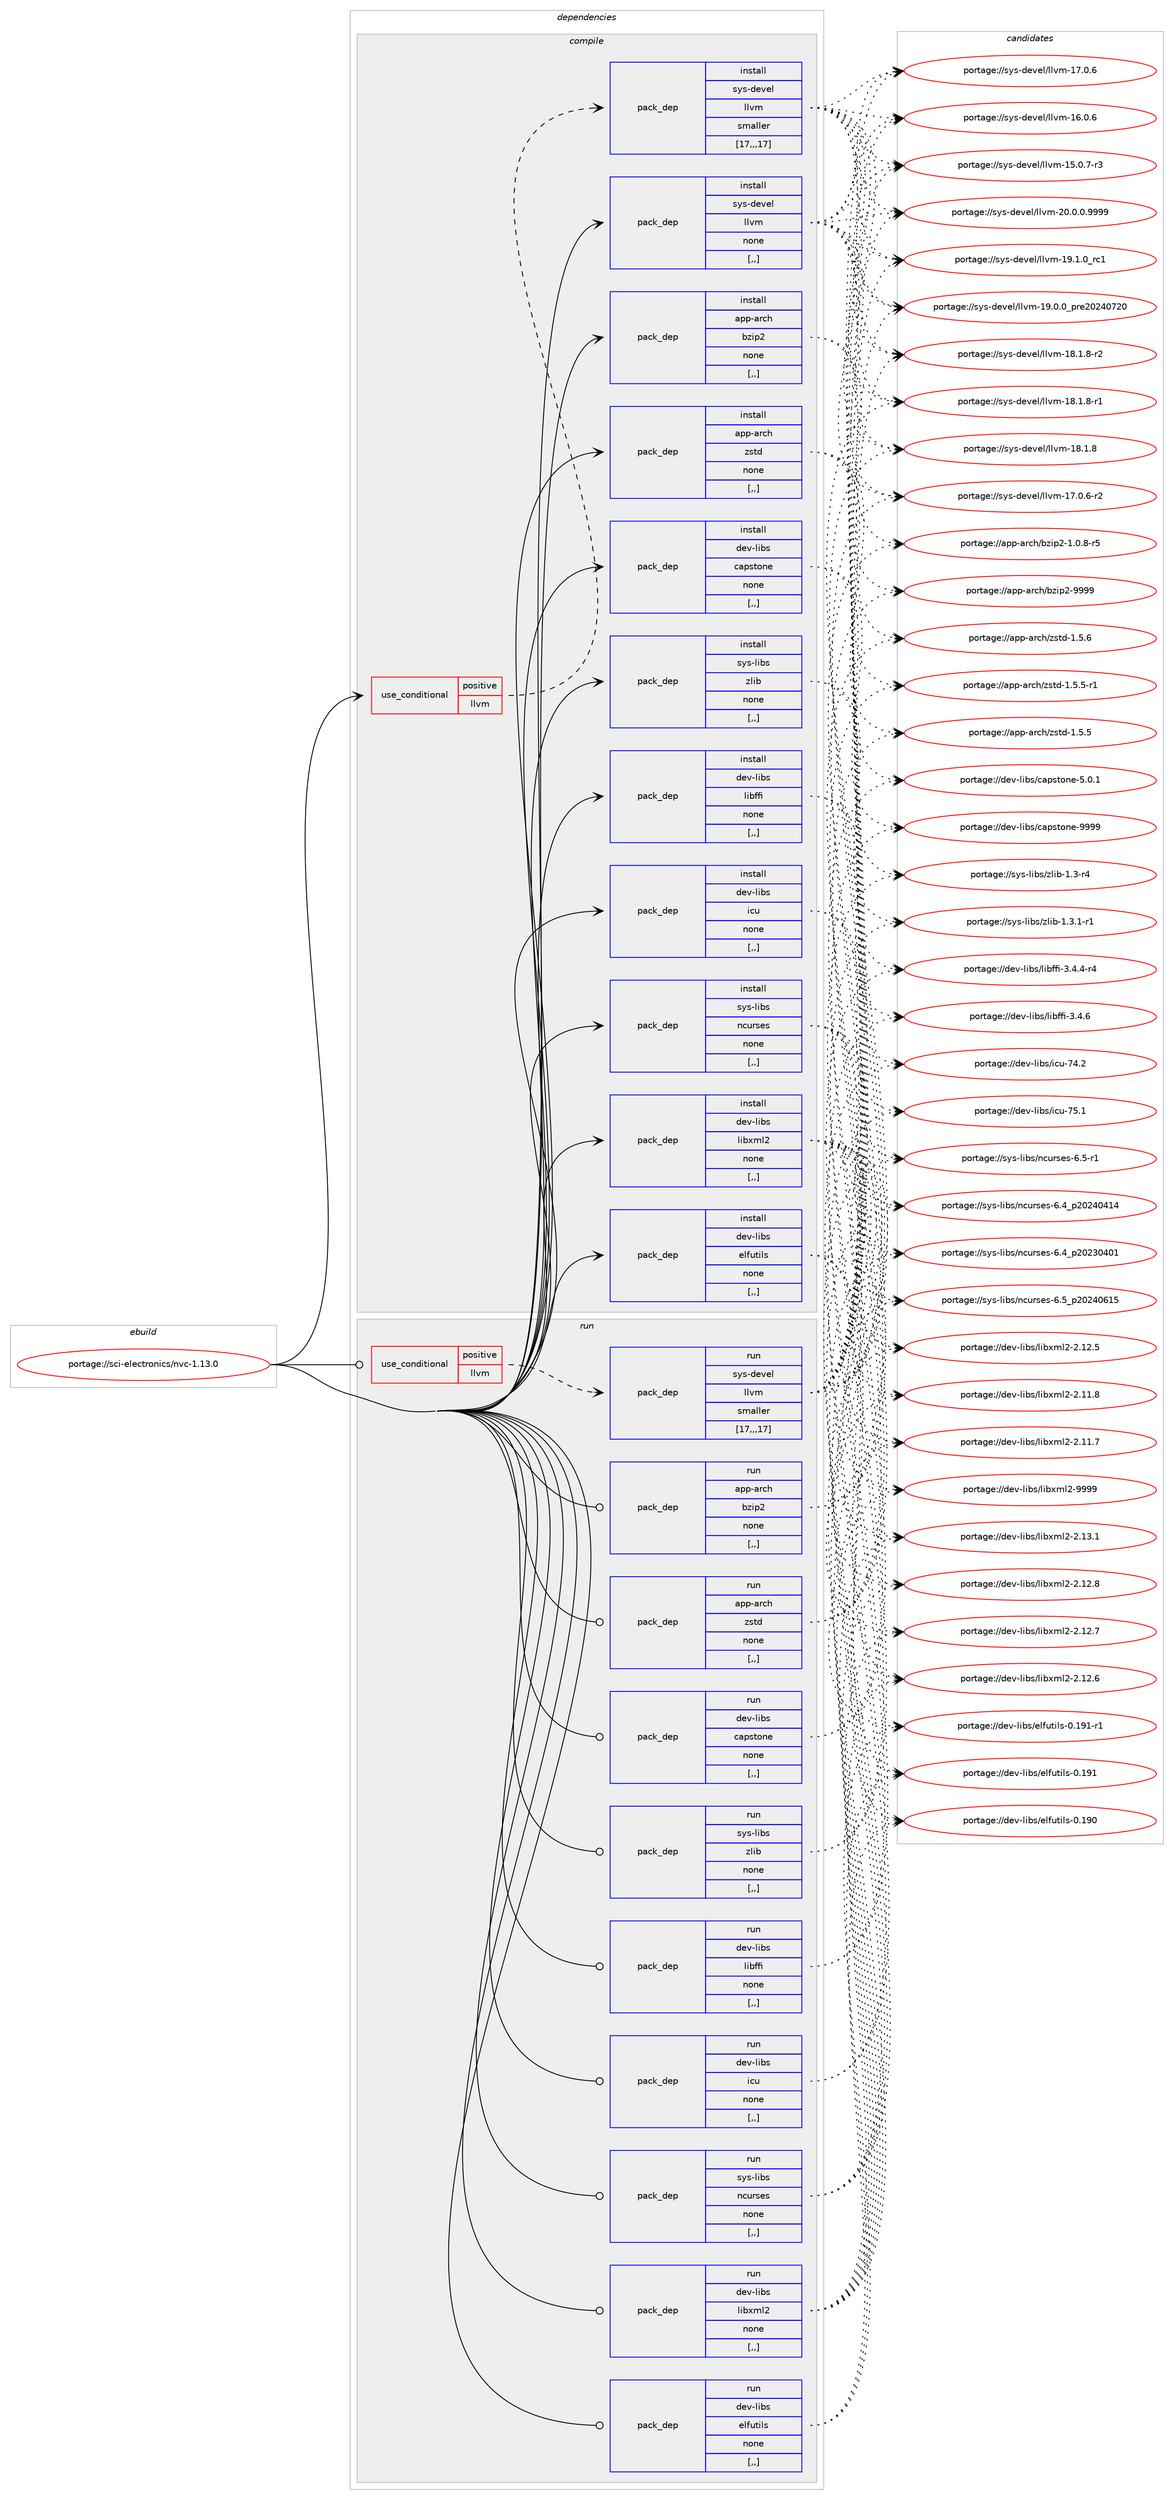 digraph prolog {

# *************
# Graph options
# *************

newrank=true;
concentrate=true;
compound=true;
graph [rankdir=LR,fontname=Helvetica,fontsize=10,ranksep=1.5];#, ranksep=2.5, nodesep=0.2];
edge  [arrowhead=vee];
node  [fontname=Helvetica,fontsize=10];

# **********
# The ebuild
# **********

subgraph cluster_leftcol {
color=gray;
label=<<i>ebuild</i>>;
id [label="portage://sci-electronics/nvc-1.13.0", color=red, width=4, href="../sci-electronics/nvc-1.13.0.svg"];
}

# ****************
# The dependencies
# ****************

subgraph cluster_midcol {
color=gray;
label=<<i>dependencies</i>>;
subgraph cluster_compile {
fillcolor="#eeeeee";
style=filled;
label=<<i>compile</i>>;
subgraph cond104535 {
dependency395498 [label=<<TABLE BORDER="0" CELLBORDER="1" CELLSPACING="0" CELLPADDING="4"><TR><TD ROWSPAN="3" CELLPADDING="10">use_conditional</TD></TR><TR><TD>positive</TD></TR><TR><TD>llvm</TD></TR></TABLE>>, shape=none, color=red];
subgraph pack288146 {
dependency395499 [label=<<TABLE BORDER="0" CELLBORDER="1" CELLSPACING="0" CELLPADDING="4" WIDTH="220"><TR><TD ROWSPAN="6" CELLPADDING="30">pack_dep</TD></TR><TR><TD WIDTH="110">install</TD></TR><TR><TD>sys-devel</TD></TR><TR><TD>llvm</TD></TR><TR><TD>smaller</TD></TR><TR><TD>[17,,,17]</TD></TR></TABLE>>, shape=none, color=blue];
}
dependency395498:e -> dependency395499:w [weight=20,style="dashed",arrowhead="vee"];
}
id:e -> dependency395498:w [weight=20,style="solid",arrowhead="vee"];
subgraph pack288147 {
dependency395500 [label=<<TABLE BORDER="0" CELLBORDER="1" CELLSPACING="0" CELLPADDING="4" WIDTH="220"><TR><TD ROWSPAN="6" CELLPADDING="30">pack_dep</TD></TR><TR><TD WIDTH="110">install</TD></TR><TR><TD>app-arch</TD></TR><TR><TD>bzip2</TD></TR><TR><TD>none</TD></TR><TR><TD>[,,]</TD></TR></TABLE>>, shape=none, color=blue];
}
id:e -> dependency395500:w [weight=20,style="solid",arrowhead="vee"];
subgraph pack288148 {
dependency395501 [label=<<TABLE BORDER="0" CELLBORDER="1" CELLSPACING="0" CELLPADDING="4" WIDTH="220"><TR><TD ROWSPAN="6" CELLPADDING="30">pack_dep</TD></TR><TR><TD WIDTH="110">install</TD></TR><TR><TD>app-arch</TD></TR><TR><TD>zstd</TD></TR><TR><TD>none</TD></TR><TR><TD>[,,]</TD></TR></TABLE>>, shape=none, color=blue];
}
id:e -> dependency395501:w [weight=20,style="solid",arrowhead="vee"];
subgraph pack288149 {
dependency395502 [label=<<TABLE BORDER="0" CELLBORDER="1" CELLSPACING="0" CELLPADDING="4" WIDTH="220"><TR><TD ROWSPAN="6" CELLPADDING="30">pack_dep</TD></TR><TR><TD WIDTH="110">install</TD></TR><TR><TD>dev-libs</TD></TR><TR><TD>capstone</TD></TR><TR><TD>none</TD></TR><TR><TD>[,,]</TD></TR></TABLE>>, shape=none, color=blue];
}
id:e -> dependency395502:w [weight=20,style="solid",arrowhead="vee"];
subgraph pack288150 {
dependency395503 [label=<<TABLE BORDER="0" CELLBORDER="1" CELLSPACING="0" CELLPADDING="4" WIDTH="220"><TR><TD ROWSPAN="6" CELLPADDING="30">pack_dep</TD></TR><TR><TD WIDTH="110">install</TD></TR><TR><TD>dev-libs</TD></TR><TR><TD>elfutils</TD></TR><TR><TD>none</TD></TR><TR><TD>[,,]</TD></TR></TABLE>>, shape=none, color=blue];
}
id:e -> dependency395503:w [weight=20,style="solid",arrowhead="vee"];
subgraph pack288151 {
dependency395504 [label=<<TABLE BORDER="0" CELLBORDER="1" CELLSPACING="0" CELLPADDING="4" WIDTH="220"><TR><TD ROWSPAN="6" CELLPADDING="30">pack_dep</TD></TR><TR><TD WIDTH="110">install</TD></TR><TR><TD>dev-libs</TD></TR><TR><TD>icu</TD></TR><TR><TD>none</TD></TR><TR><TD>[,,]</TD></TR></TABLE>>, shape=none, color=blue];
}
id:e -> dependency395504:w [weight=20,style="solid",arrowhead="vee"];
subgraph pack288152 {
dependency395505 [label=<<TABLE BORDER="0" CELLBORDER="1" CELLSPACING="0" CELLPADDING="4" WIDTH="220"><TR><TD ROWSPAN="6" CELLPADDING="30">pack_dep</TD></TR><TR><TD WIDTH="110">install</TD></TR><TR><TD>dev-libs</TD></TR><TR><TD>libffi</TD></TR><TR><TD>none</TD></TR><TR><TD>[,,]</TD></TR></TABLE>>, shape=none, color=blue];
}
id:e -> dependency395505:w [weight=20,style="solid",arrowhead="vee"];
subgraph pack288153 {
dependency395506 [label=<<TABLE BORDER="0" CELLBORDER="1" CELLSPACING="0" CELLPADDING="4" WIDTH="220"><TR><TD ROWSPAN="6" CELLPADDING="30">pack_dep</TD></TR><TR><TD WIDTH="110">install</TD></TR><TR><TD>dev-libs</TD></TR><TR><TD>libxml2</TD></TR><TR><TD>none</TD></TR><TR><TD>[,,]</TD></TR></TABLE>>, shape=none, color=blue];
}
id:e -> dependency395506:w [weight=20,style="solid",arrowhead="vee"];
subgraph pack288154 {
dependency395507 [label=<<TABLE BORDER="0" CELLBORDER="1" CELLSPACING="0" CELLPADDING="4" WIDTH="220"><TR><TD ROWSPAN="6" CELLPADDING="30">pack_dep</TD></TR><TR><TD WIDTH="110">install</TD></TR><TR><TD>sys-libs</TD></TR><TR><TD>ncurses</TD></TR><TR><TD>none</TD></TR><TR><TD>[,,]</TD></TR></TABLE>>, shape=none, color=blue];
}
id:e -> dependency395507:w [weight=20,style="solid",arrowhead="vee"];
subgraph pack288155 {
dependency395508 [label=<<TABLE BORDER="0" CELLBORDER="1" CELLSPACING="0" CELLPADDING="4" WIDTH="220"><TR><TD ROWSPAN="6" CELLPADDING="30">pack_dep</TD></TR><TR><TD WIDTH="110">install</TD></TR><TR><TD>sys-libs</TD></TR><TR><TD>zlib</TD></TR><TR><TD>none</TD></TR><TR><TD>[,,]</TD></TR></TABLE>>, shape=none, color=blue];
}
id:e -> dependency395508:w [weight=20,style="solid",arrowhead="vee"];
subgraph pack288156 {
dependency395509 [label=<<TABLE BORDER="0" CELLBORDER="1" CELLSPACING="0" CELLPADDING="4" WIDTH="220"><TR><TD ROWSPAN="6" CELLPADDING="30">pack_dep</TD></TR><TR><TD WIDTH="110">install</TD></TR><TR><TD>sys-devel</TD></TR><TR><TD>llvm</TD></TR><TR><TD>none</TD></TR><TR><TD>[,,]</TD></TR></TABLE>>, shape=none, color=blue];
}
id:e -> dependency395509:w [weight=20,style="solid",arrowhead="vee"];
}
subgraph cluster_compileandrun {
fillcolor="#eeeeee";
style=filled;
label=<<i>compile and run</i>>;
}
subgraph cluster_run {
fillcolor="#eeeeee";
style=filled;
label=<<i>run</i>>;
subgraph cond104536 {
dependency395510 [label=<<TABLE BORDER="0" CELLBORDER="1" CELLSPACING="0" CELLPADDING="4"><TR><TD ROWSPAN="3" CELLPADDING="10">use_conditional</TD></TR><TR><TD>positive</TD></TR><TR><TD>llvm</TD></TR></TABLE>>, shape=none, color=red];
subgraph pack288157 {
dependency395511 [label=<<TABLE BORDER="0" CELLBORDER="1" CELLSPACING="0" CELLPADDING="4" WIDTH="220"><TR><TD ROWSPAN="6" CELLPADDING="30">pack_dep</TD></TR><TR><TD WIDTH="110">run</TD></TR><TR><TD>sys-devel</TD></TR><TR><TD>llvm</TD></TR><TR><TD>smaller</TD></TR><TR><TD>[17,,,17]</TD></TR></TABLE>>, shape=none, color=blue];
}
dependency395510:e -> dependency395511:w [weight=20,style="dashed",arrowhead="vee"];
}
id:e -> dependency395510:w [weight=20,style="solid",arrowhead="odot"];
subgraph pack288158 {
dependency395512 [label=<<TABLE BORDER="0" CELLBORDER="1" CELLSPACING="0" CELLPADDING="4" WIDTH="220"><TR><TD ROWSPAN="6" CELLPADDING="30">pack_dep</TD></TR><TR><TD WIDTH="110">run</TD></TR><TR><TD>app-arch</TD></TR><TR><TD>bzip2</TD></TR><TR><TD>none</TD></TR><TR><TD>[,,]</TD></TR></TABLE>>, shape=none, color=blue];
}
id:e -> dependency395512:w [weight=20,style="solid",arrowhead="odot"];
subgraph pack288159 {
dependency395513 [label=<<TABLE BORDER="0" CELLBORDER="1" CELLSPACING="0" CELLPADDING="4" WIDTH="220"><TR><TD ROWSPAN="6" CELLPADDING="30">pack_dep</TD></TR><TR><TD WIDTH="110">run</TD></TR><TR><TD>app-arch</TD></TR><TR><TD>zstd</TD></TR><TR><TD>none</TD></TR><TR><TD>[,,]</TD></TR></TABLE>>, shape=none, color=blue];
}
id:e -> dependency395513:w [weight=20,style="solid",arrowhead="odot"];
subgraph pack288160 {
dependency395514 [label=<<TABLE BORDER="0" CELLBORDER="1" CELLSPACING="0" CELLPADDING="4" WIDTH="220"><TR><TD ROWSPAN="6" CELLPADDING="30">pack_dep</TD></TR><TR><TD WIDTH="110">run</TD></TR><TR><TD>dev-libs</TD></TR><TR><TD>capstone</TD></TR><TR><TD>none</TD></TR><TR><TD>[,,]</TD></TR></TABLE>>, shape=none, color=blue];
}
id:e -> dependency395514:w [weight=20,style="solid",arrowhead="odot"];
subgraph pack288161 {
dependency395515 [label=<<TABLE BORDER="0" CELLBORDER="1" CELLSPACING="0" CELLPADDING="4" WIDTH="220"><TR><TD ROWSPAN="6" CELLPADDING="30">pack_dep</TD></TR><TR><TD WIDTH="110">run</TD></TR><TR><TD>dev-libs</TD></TR><TR><TD>elfutils</TD></TR><TR><TD>none</TD></TR><TR><TD>[,,]</TD></TR></TABLE>>, shape=none, color=blue];
}
id:e -> dependency395515:w [weight=20,style="solid",arrowhead="odot"];
subgraph pack288162 {
dependency395516 [label=<<TABLE BORDER="0" CELLBORDER="1" CELLSPACING="0" CELLPADDING="4" WIDTH="220"><TR><TD ROWSPAN="6" CELLPADDING="30">pack_dep</TD></TR><TR><TD WIDTH="110">run</TD></TR><TR><TD>dev-libs</TD></TR><TR><TD>icu</TD></TR><TR><TD>none</TD></TR><TR><TD>[,,]</TD></TR></TABLE>>, shape=none, color=blue];
}
id:e -> dependency395516:w [weight=20,style="solid",arrowhead="odot"];
subgraph pack288163 {
dependency395517 [label=<<TABLE BORDER="0" CELLBORDER="1" CELLSPACING="0" CELLPADDING="4" WIDTH="220"><TR><TD ROWSPAN="6" CELLPADDING="30">pack_dep</TD></TR><TR><TD WIDTH="110">run</TD></TR><TR><TD>dev-libs</TD></TR><TR><TD>libffi</TD></TR><TR><TD>none</TD></TR><TR><TD>[,,]</TD></TR></TABLE>>, shape=none, color=blue];
}
id:e -> dependency395517:w [weight=20,style="solid",arrowhead="odot"];
subgraph pack288164 {
dependency395518 [label=<<TABLE BORDER="0" CELLBORDER="1" CELLSPACING="0" CELLPADDING="4" WIDTH="220"><TR><TD ROWSPAN="6" CELLPADDING="30">pack_dep</TD></TR><TR><TD WIDTH="110">run</TD></TR><TR><TD>dev-libs</TD></TR><TR><TD>libxml2</TD></TR><TR><TD>none</TD></TR><TR><TD>[,,]</TD></TR></TABLE>>, shape=none, color=blue];
}
id:e -> dependency395518:w [weight=20,style="solid",arrowhead="odot"];
subgraph pack288165 {
dependency395519 [label=<<TABLE BORDER="0" CELLBORDER="1" CELLSPACING="0" CELLPADDING="4" WIDTH="220"><TR><TD ROWSPAN="6" CELLPADDING="30">pack_dep</TD></TR><TR><TD WIDTH="110">run</TD></TR><TR><TD>sys-libs</TD></TR><TR><TD>ncurses</TD></TR><TR><TD>none</TD></TR><TR><TD>[,,]</TD></TR></TABLE>>, shape=none, color=blue];
}
id:e -> dependency395519:w [weight=20,style="solid",arrowhead="odot"];
subgraph pack288166 {
dependency395520 [label=<<TABLE BORDER="0" CELLBORDER="1" CELLSPACING="0" CELLPADDING="4" WIDTH="220"><TR><TD ROWSPAN="6" CELLPADDING="30">pack_dep</TD></TR><TR><TD WIDTH="110">run</TD></TR><TR><TD>sys-libs</TD></TR><TR><TD>zlib</TD></TR><TR><TD>none</TD></TR><TR><TD>[,,]</TD></TR></TABLE>>, shape=none, color=blue];
}
id:e -> dependency395520:w [weight=20,style="solid",arrowhead="odot"];
}
}

# **************
# The candidates
# **************

subgraph cluster_choices {
rank=same;
color=gray;
label=<<i>candidates</i>>;

subgraph choice288146 {
color=black;
nodesep=1;
choice1151211154510010111810110847108108118109455048464846484657575757 [label="portage://sys-devel/llvm-20.0.0.9999", color=red, width=4,href="../sys-devel/llvm-20.0.0.9999.svg"];
choice115121115451001011181011084710810811810945495746494648951149949 [label="portage://sys-devel/llvm-19.1.0_rc1", color=red, width=4,href="../sys-devel/llvm-19.1.0_rc1.svg"];
choice115121115451001011181011084710810811810945495746484648951121141015048505248555048 [label="portage://sys-devel/llvm-19.0.0_pre20240720", color=red, width=4,href="../sys-devel/llvm-19.0.0_pre20240720.svg"];
choice1151211154510010111810110847108108118109454956464946564511450 [label="portage://sys-devel/llvm-18.1.8-r2", color=red, width=4,href="../sys-devel/llvm-18.1.8-r2.svg"];
choice1151211154510010111810110847108108118109454956464946564511449 [label="portage://sys-devel/llvm-18.1.8-r1", color=red, width=4,href="../sys-devel/llvm-18.1.8-r1.svg"];
choice115121115451001011181011084710810811810945495646494656 [label="portage://sys-devel/llvm-18.1.8", color=red, width=4,href="../sys-devel/llvm-18.1.8.svg"];
choice1151211154510010111810110847108108118109454955464846544511450 [label="portage://sys-devel/llvm-17.0.6-r2", color=red, width=4,href="../sys-devel/llvm-17.0.6-r2.svg"];
choice115121115451001011181011084710810811810945495546484654 [label="portage://sys-devel/llvm-17.0.6", color=red, width=4,href="../sys-devel/llvm-17.0.6.svg"];
choice115121115451001011181011084710810811810945495446484654 [label="portage://sys-devel/llvm-16.0.6", color=red, width=4,href="../sys-devel/llvm-16.0.6.svg"];
choice1151211154510010111810110847108108118109454953464846554511451 [label="portage://sys-devel/llvm-15.0.7-r3", color=red, width=4,href="../sys-devel/llvm-15.0.7-r3.svg"];
dependency395499:e -> choice1151211154510010111810110847108108118109455048464846484657575757:w [style=dotted,weight="100"];
dependency395499:e -> choice115121115451001011181011084710810811810945495746494648951149949:w [style=dotted,weight="100"];
dependency395499:e -> choice115121115451001011181011084710810811810945495746484648951121141015048505248555048:w [style=dotted,weight="100"];
dependency395499:e -> choice1151211154510010111810110847108108118109454956464946564511450:w [style=dotted,weight="100"];
dependency395499:e -> choice1151211154510010111810110847108108118109454956464946564511449:w [style=dotted,weight="100"];
dependency395499:e -> choice115121115451001011181011084710810811810945495646494656:w [style=dotted,weight="100"];
dependency395499:e -> choice1151211154510010111810110847108108118109454955464846544511450:w [style=dotted,weight="100"];
dependency395499:e -> choice115121115451001011181011084710810811810945495546484654:w [style=dotted,weight="100"];
dependency395499:e -> choice115121115451001011181011084710810811810945495446484654:w [style=dotted,weight="100"];
dependency395499:e -> choice1151211154510010111810110847108108118109454953464846554511451:w [style=dotted,weight="100"];
}
subgraph choice288147 {
color=black;
nodesep=1;
choice971121124597114991044798122105112504557575757 [label="portage://app-arch/bzip2-9999", color=red, width=4,href="../app-arch/bzip2-9999.svg"];
choice971121124597114991044798122105112504549464846564511453 [label="portage://app-arch/bzip2-1.0.8-r5", color=red, width=4,href="../app-arch/bzip2-1.0.8-r5.svg"];
dependency395500:e -> choice971121124597114991044798122105112504557575757:w [style=dotted,weight="100"];
dependency395500:e -> choice971121124597114991044798122105112504549464846564511453:w [style=dotted,weight="100"];
}
subgraph choice288148 {
color=black;
nodesep=1;
choice9711211245971149910447122115116100454946534654 [label="portage://app-arch/zstd-1.5.6", color=red, width=4,href="../app-arch/zstd-1.5.6.svg"];
choice97112112459711499104471221151161004549465346534511449 [label="portage://app-arch/zstd-1.5.5-r1", color=red, width=4,href="../app-arch/zstd-1.5.5-r1.svg"];
choice9711211245971149910447122115116100454946534653 [label="portage://app-arch/zstd-1.5.5", color=red, width=4,href="../app-arch/zstd-1.5.5.svg"];
dependency395501:e -> choice9711211245971149910447122115116100454946534654:w [style=dotted,weight="100"];
dependency395501:e -> choice97112112459711499104471221151161004549465346534511449:w [style=dotted,weight="100"];
dependency395501:e -> choice9711211245971149910447122115116100454946534653:w [style=dotted,weight="100"];
}
subgraph choice288149 {
color=black;
nodesep=1;
choice10010111845108105981154799971121151161111101014557575757 [label="portage://dev-libs/capstone-9999", color=red, width=4,href="../dev-libs/capstone-9999.svg"];
choice1001011184510810598115479997112115116111110101455346484649 [label="portage://dev-libs/capstone-5.0.1", color=red, width=4,href="../dev-libs/capstone-5.0.1.svg"];
dependency395502:e -> choice10010111845108105981154799971121151161111101014557575757:w [style=dotted,weight="100"];
dependency395502:e -> choice1001011184510810598115479997112115116111110101455346484649:w [style=dotted,weight="100"];
}
subgraph choice288150 {
color=black;
nodesep=1;
choice1001011184510810598115471011081021171161051081154548464957494511449 [label="portage://dev-libs/elfutils-0.191-r1", color=red, width=4,href="../dev-libs/elfutils-0.191-r1.svg"];
choice100101118451081059811547101108102117116105108115454846495749 [label="portage://dev-libs/elfutils-0.191", color=red, width=4,href="../dev-libs/elfutils-0.191.svg"];
choice100101118451081059811547101108102117116105108115454846495748 [label="portage://dev-libs/elfutils-0.190", color=red, width=4,href="../dev-libs/elfutils-0.190.svg"];
dependency395503:e -> choice1001011184510810598115471011081021171161051081154548464957494511449:w [style=dotted,weight="100"];
dependency395503:e -> choice100101118451081059811547101108102117116105108115454846495749:w [style=dotted,weight="100"];
dependency395503:e -> choice100101118451081059811547101108102117116105108115454846495748:w [style=dotted,weight="100"];
}
subgraph choice288151 {
color=black;
nodesep=1;
choice100101118451081059811547105991174555534649 [label="portage://dev-libs/icu-75.1", color=red, width=4,href="../dev-libs/icu-75.1.svg"];
choice100101118451081059811547105991174555524650 [label="portage://dev-libs/icu-74.2", color=red, width=4,href="../dev-libs/icu-74.2.svg"];
dependency395504:e -> choice100101118451081059811547105991174555534649:w [style=dotted,weight="100"];
dependency395504:e -> choice100101118451081059811547105991174555524650:w [style=dotted,weight="100"];
}
subgraph choice288152 {
color=black;
nodesep=1;
choice10010111845108105981154710810598102102105455146524654 [label="portage://dev-libs/libffi-3.4.6", color=red, width=4,href="../dev-libs/libffi-3.4.6.svg"];
choice100101118451081059811547108105981021021054551465246524511452 [label="portage://dev-libs/libffi-3.4.4-r4", color=red, width=4,href="../dev-libs/libffi-3.4.4-r4.svg"];
dependency395505:e -> choice10010111845108105981154710810598102102105455146524654:w [style=dotted,weight="100"];
dependency395505:e -> choice100101118451081059811547108105981021021054551465246524511452:w [style=dotted,weight="100"];
}
subgraph choice288153 {
color=black;
nodesep=1;
choice10010111845108105981154710810598120109108504557575757 [label="portage://dev-libs/libxml2-9999", color=red, width=4,href="../dev-libs/libxml2-9999.svg"];
choice100101118451081059811547108105981201091085045504649514649 [label="portage://dev-libs/libxml2-2.13.1", color=red, width=4,href="../dev-libs/libxml2-2.13.1.svg"];
choice100101118451081059811547108105981201091085045504649504656 [label="portage://dev-libs/libxml2-2.12.8", color=red, width=4,href="../dev-libs/libxml2-2.12.8.svg"];
choice100101118451081059811547108105981201091085045504649504655 [label="portage://dev-libs/libxml2-2.12.7", color=red, width=4,href="../dev-libs/libxml2-2.12.7.svg"];
choice100101118451081059811547108105981201091085045504649504654 [label="portage://dev-libs/libxml2-2.12.6", color=red, width=4,href="../dev-libs/libxml2-2.12.6.svg"];
choice100101118451081059811547108105981201091085045504649504653 [label="portage://dev-libs/libxml2-2.12.5", color=red, width=4,href="../dev-libs/libxml2-2.12.5.svg"];
choice100101118451081059811547108105981201091085045504649494656 [label="portage://dev-libs/libxml2-2.11.8", color=red, width=4,href="../dev-libs/libxml2-2.11.8.svg"];
choice100101118451081059811547108105981201091085045504649494655 [label="portage://dev-libs/libxml2-2.11.7", color=red, width=4,href="../dev-libs/libxml2-2.11.7.svg"];
dependency395506:e -> choice10010111845108105981154710810598120109108504557575757:w [style=dotted,weight="100"];
dependency395506:e -> choice100101118451081059811547108105981201091085045504649514649:w [style=dotted,weight="100"];
dependency395506:e -> choice100101118451081059811547108105981201091085045504649504656:w [style=dotted,weight="100"];
dependency395506:e -> choice100101118451081059811547108105981201091085045504649504655:w [style=dotted,weight="100"];
dependency395506:e -> choice100101118451081059811547108105981201091085045504649504654:w [style=dotted,weight="100"];
dependency395506:e -> choice100101118451081059811547108105981201091085045504649504653:w [style=dotted,weight="100"];
dependency395506:e -> choice100101118451081059811547108105981201091085045504649494656:w [style=dotted,weight="100"];
dependency395506:e -> choice100101118451081059811547108105981201091085045504649494655:w [style=dotted,weight="100"];
}
subgraph choice288154 {
color=black;
nodesep=1;
choice1151211154510810598115471109911711411510111545544653951125048505248544953 [label="portage://sys-libs/ncurses-6.5_p20240615", color=red, width=4,href="../sys-libs/ncurses-6.5_p20240615.svg"];
choice11512111545108105981154711099117114115101115455446534511449 [label="portage://sys-libs/ncurses-6.5-r1", color=red, width=4,href="../sys-libs/ncurses-6.5-r1.svg"];
choice1151211154510810598115471109911711411510111545544652951125048505248524952 [label="portage://sys-libs/ncurses-6.4_p20240414", color=red, width=4,href="../sys-libs/ncurses-6.4_p20240414.svg"];
choice1151211154510810598115471109911711411510111545544652951125048505148524849 [label="portage://sys-libs/ncurses-6.4_p20230401", color=red, width=4,href="../sys-libs/ncurses-6.4_p20230401.svg"];
dependency395507:e -> choice1151211154510810598115471109911711411510111545544653951125048505248544953:w [style=dotted,weight="100"];
dependency395507:e -> choice11512111545108105981154711099117114115101115455446534511449:w [style=dotted,weight="100"];
dependency395507:e -> choice1151211154510810598115471109911711411510111545544652951125048505248524952:w [style=dotted,weight="100"];
dependency395507:e -> choice1151211154510810598115471109911711411510111545544652951125048505148524849:w [style=dotted,weight="100"];
}
subgraph choice288155 {
color=black;
nodesep=1;
choice115121115451081059811547122108105984549465146494511449 [label="portage://sys-libs/zlib-1.3.1-r1", color=red, width=4,href="../sys-libs/zlib-1.3.1-r1.svg"];
choice11512111545108105981154712210810598454946514511452 [label="portage://sys-libs/zlib-1.3-r4", color=red, width=4,href="../sys-libs/zlib-1.3-r4.svg"];
dependency395508:e -> choice115121115451081059811547122108105984549465146494511449:w [style=dotted,weight="100"];
dependency395508:e -> choice11512111545108105981154712210810598454946514511452:w [style=dotted,weight="100"];
}
subgraph choice288156 {
color=black;
nodesep=1;
choice1151211154510010111810110847108108118109455048464846484657575757 [label="portage://sys-devel/llvm-20.0.0.9999", color=red, width=4,href="../sys-devel/llvm-20.0.0.9999.svg"];
choice115121115451001011181011084710810811810945495746494648951149949 [label="portage://sys-devel/llvm-19.1.0_rc1", color=red, width=4,href="../sys-devel/llvm-19.1.0_rc1.svg"];
choice115121115451001011181011084710810811810945495746484648951121141015048505248555048 [label="portage://sys-devel/llvm-19.0.0_pre20240720", color=red, width=4,href="../sys-devel/llvm-19.0.0_pre20240720.svg"];
choice1151211154510010111810110847108108118109454956464946564511450 [label="portage://sys-devel/llvm-18.1.8-r2", color=red, width=4,href="../sys-devel/llvm-18.1.8-r2.svg"];
choice1151211154510010111810110847108108118109454956464946564511449 [label="portage://sys-devel/llvm-18.1.8-r1", color=red, width=4,href="../sys-devel/llvm-18.1.8-r1.svg"];
choice115121115451001011181011084710810811810945495646494656 [label="portage://sys-devel/llvm-18.1.8", color=red, width=4,href="../sys-devel/llvm-18.1.8.svg"];
choice1151211154510010111810110847108108118109454955464846544511450 [label="portage://sys-devel/llvm-17.0.6-r2", color=red, width=4,href="../sys-devel/llvm-17.0.6-r2.svg"];
choice115121115451001011181011084710810811810945495546484654 [label="portage://sys-devel/llvm-17.0.6", color=red, width=4,href="../sys-devel/llvm-17.0.6.svg"];
choice115121115451001011181011084710810811810945495446484654 [label="portage://sys-devel/llvm-16.0.6", color=red, width=4,href="../sys-devel/llvm-16.0.6.svg"];
choice1151211154510010111810110847108108118109454953464846554511451 [label="portage://sys-devel/llvm-15.0.7-r3", color=red, width=4,href="../sys-devel/llvm-15.0.7-r3.svg"];
dependency395509:e -> choice1151211154510010111810110847108108118109455048464846484657575757:w [style=dotted,weight="100"];
dependency395509:e -> choice115121115451001011181011084710810811810945495746494648951149949:w [style=dotted,weight="100"];
dependency395509:e -> choice115121115451001011181011084710810811810945495746484648951121141015048505248555048:w [style=dotted,weight="100"];
dependency395509:e -> choice1151211154510010111810110847108108118109454956464946564511450:w [style=dotted,weight="100"];
dependency395509:e -> choice1151211154510010111810110847108108118109454956464946564511449:w [style=dotted,weight="100"];
dependency395509:e -> choice115121115451001011181011084710810811810945495646494656:w [style=dotted,weight="100"];
dependency395509:e -> choice1151211154510010111810110847108108118109454955464846544511450:w [style=dotted,weight="100"];
dependency395509:e -> choice115121115451001011181011084710810811810945495546484654:w [style=dotted,weight="100"];
dependency395509:e -> choice115121115451001011181011084710810811810945495446484654:w [style=dotted,weight="100"];
dependency395509:e -> choice1151211154510010111810110847108108118109454953464846554511451:w [style=dotted,weight="100"];
}
subgraph choice288157 {
color=black;
nodesep=1;
choice1151211154510010111810110847108108118109455048464846484657575757 [label="portage://sys-devel/llvm-20.0.0.9999", color=red, width=4,href="../sys-devel/llvm-20.0.0.9999.svg"];
choice115121115451001011181011084710810811810945495746494648951149949 [label="portage://sys-devel/llvm-19.1.0_rc1", color=red, width=4,href="../sys-devel/llvm-19.1.0_rc1.svg"];
choice115121115451001011181011084710810811810945495746484648951121141015048505248555048 [label="portage://sys-devel/llvm-19.0.0_pre20240720", color=red, width=4,href="../sys-devel/llvm-19.0.0_pre20240720.svg"];
choice1151211154510010111810110847108108118109454956464946564511450 [label="portage://sys-devel/llvm-18.1.8-r2", color=red, width=4,href="../sys-devel/llvm-18.1.8-r2.svg"];
choice1151211154510010111810110847108108118109454956464946564511449 [label="portage://sys-devel/llvm-18.1.8-r1", color=red, width=4,href="../sys-devel/llvm-18.1.8-r1.svg"];
choice115121115451001011181011084710810811810945495646494656 [label="portage://sys-devel/llvm-18.1.8", color=red, width=4,href="../sys-devel/llvm-18.1.8.svg"];
choice1151211154510010111810110847108108118109454955464846544511450 [label="portage://sys-devel/llvm-17.0.6-r2", color=red, width=4,href="../sys-devel/llvm-17.0.6-r2.svg"];
choice115121115451001011181011084710810811810945495546484654 [label="portage://sys-devel/llvm-17.0.6", color=red, width=4,href="../sys-devel/llvm-17.0.6.svg"];
choice115121115451001011181011084710810811810945495446484654 [label="portage://sys-devel/llvm-16.0.6", color=red, width=4,href="../sys-devel/llvm-16.0.6.svg"];
choice1151211154510010111810110847108108118109454953464846554511451 [label="portage://sys-devel/llvm-15.0.7-r3", color=red, width=4,href="../sys-devel/llvm-15.0.7-r3.svg"];
dependency395511:e -> choice1151211154510010111810110847108108118109455048464846484657575757:w [style=dotted,weight="100"];
dependency395511:e -> choice115121115451001011181011084710810811810945495746494648951149949:w [style=dotted,weight="100"];
dependency395511:e -> choice115121115451001011181011084710810811810945495746484648951121141015048505248555048:w [style=dotted,weight="100"];
dependency395511:e -> choice1151211154510010111810110847108108118109454956464946564511450:w [style=dotted,weight="100"];
dependency395511:e -> choice1151211154510010111810110847108108118109454956464946564511449:w [style=dotted,weight="100"];
dependency395511:e -> choice115121115451001011181011084710810811810945495646494656:w [style=dotted,weight="100"];
dependency395511:e -> choice1151211154510010111810110847108108118109454955464846544511450:w [style=dotted,weight="100"];
dependency395511:e -> choice115121115451001011181011084710810811810945495546484654:w [style=dotted,weight="100"];
dependency395511:e -> choice115121115451001011181011084710810811810945495446484654:w [style=dotted,weight="100"];
dependency395511:e -> choice1151211154510010111810110847108108118109454953464846554511451:w [style=dotted,weight="100"];
}
subgraph choice288158 {
color=black;
nodesep=1;
choice971121124597114991044798122105112504557575757 [label="portage://app-arch/bzip2-9999", color=red, width=4,href="../app-arch/bzip2-9999.svg"];
choice971121124597114991044798122105112504549464846564511453 [label="portage://app-arch/bzip2-1.0.8-r5", color=red, width=4,href="../app-arch/bzip2-1.0.8-r5.svg"];
dependency395512:e -> choice971121124597114991044798122105112504557575757:w [style=dotted,weight="100"];
dependency395512:e -> choice971121124597114991044798122105112504549464846564511453:w [style=dotted,weight="100"];
}
subgraph choice288159 {
color=black;
nodesep=1;
choice9711211245971149910447122115116100454946534654 [label="portage://app-arch/zstd-1.5.6", color=red, width=4,href="../app-arch/zstd-1.5.6.svg"];
choice97112112459711499104471221151161004549465346534511449 [label="portage://app-arch/zstd-1.5.5-r1", color=red, width=4,href="../app-arch/zstd-1.5.5-r1.svg"];
choice9711211245971149910447122115116100454946534653 [label="portage://app-arch/zstd-1.5.5", color=red, width=4,href="../app-arch/zstd-1.5.5.svg"];
dependency395513:e -> choice9711211245971149910447122115116100454946534654:w [style=dotted,weight="100"];
dependency395513:e -> choice97112112459711499104471221151161004549465346534511449:w [style=dotted,weight="100"];
dependency395513:e -> choice9711211245971149910447122115116100454946534653:w [style=dotted,weight="100"];
}
subgraph choice288160 {
color=black;
nodesep=1;
choice10010111845108105981154799971121151161111101014557575757 [label="portage://dev-libs/capstone-9999", color=red, width=4,href="../dev-libs/capstone-9999.svg"];
choice1001011184510810598115479997112115116111110101455346484649 [label="portage://dev-libs/capstone-5.0.1", color=red, width=4,href="../dev-libs/capstone-5.0.1.svg"];
dependency395514:e -> choice10010111845108105981154799971121151161111101014557575757:w [style=dotted,weight="100"];
dependency395514:e -> choice1001011184510810598115479997112115116111110101455346484649:w [style=dotted,weight="100"];
}
subgraph choice288161 {
color=black;
nodesep=1;
choice1001011184510810598115471011081021171161051081154548464957494511449 [label="portage://dev-libs/elfutils-0.191-r1", color=red, width=4,href="../dev-libs/elfutils-0.191-r1.svg"];
choice100101118451081059811547101108102117116105108115454846495749 [label="portage://dev-libs/elfutils-0.191", color=red, width=4,href="../dev-libs/elfutils-0.191.svg"];
choice100101118451081059811547101108102117116105108115454846495748 [label="portage://dev-libs/elfutils-0.190", color=red, width=4,href="../dev-libs/elfutils-0.190.svg"];
dependency395515:e -> choice1001011184510810598115471011081021171161051081154548464957494511449:w [style=dotted,weight="100"];
dependency395515:e -> choice100101118451081059811547101108102117116105108115454846495749:w [style=dotted,weight="100"];
dependency395515:e -> choice100101118451081059811547101108102117116105108115454846495748:w [style=dotted,weight="100"];
}
subgraph choice288162 {
color=black;
nodesep=1;
choice100101118451081059811547105991174555534649 [label="portage://dev-libs/icu-75.1", color=red, width=4,href="../dev-libs/icu-75.1.svg"];
choice100101118451081059811547105991174555524650 [label="portage://dev-libs/icu-74.2", color=red, width=4,href="../dev-libs/icu-74.2.svg"];
dependency395516:e -> choice100101118451081059811547105991174555534649:w [style=dotted,weight="100"];
dependency395516:e -> choice100101118451081059811547105991174555524650:w [style=dotted,weight="100"];
}
subgraph choice288163 {
color=black;
nodesep=1;
choice10010111845108105981154710810598102102105455146524654 [label="portage://dev-libs/libffi-3.4.6", color=red, width=4,href="../dev-libs/libffi-3.4.6.svg"];
choice100101118451081059811547108105981021021054551465246524511452 [label="portage://dev-libs/libffi-3.4.4-r4", color=red, width=4,href="../dev-libs/libffi-3.4.4-r4.svg"];
dependency395517:e -> choice10010111845108105981154710810598102102105455146524654:w [style=dotted,weight="100"];
dependency395517:e -> choice100101118451081059811547108105981021021054551465246524511452:w [style=dotted,weight="100"];
}
subgraph choice288164 {
color=black;
nodesep=1;
choice10010111845108105981154710810598120109108504557575757 [label="portage://dev-libs/libxml2-9999", color=red, width=4,href="../dev-libs/libxml2-9999.svg"];
choice100101118451081059811547108105981201091085045504649514649 [label="portage://dev-libs/libxml2-2.13.1", color=red, width=4,href="../dev-libs/libxml2-2.13.1.svg"];
choice100101118451081059811547108105981201091085045504649504656 [label="portage://dev-libs/libxml2-2.12.8", color=red, width=4,href="../dev-libs/libxml2-2.12.8.svg"];
choice100101118451081059811547108105981201091085045504649504655 [label="portage://dev-libs/libxml2-2.12.7", color=red, width=4,href="../dev-libs/libxml2-2.12.7.svg"];
choice100101118451081059811547108105981201091085045504649504654 [label="portage://dev-libs/libxml2-2.12.6", color=red, width=4,href="../dev-libs/libxml2-2.12.6.svg"];
choice100101118451081059811547108105981201091085045504649504653 [label="portage://dev-libs/libxml2-2.12.5", color=red, width=4,href="../dev-libs/libxml2-2.12.5.svg"];
choice100101118451081059811547108105981201091085045504649494656 [label="portage://dev-libs/libxml2-2.11.8", color=red, width=4,href="../dev-libs/libxml2-2.11.8.svg"];
choice100101118451081059811547108105981201091085045504649494655 [label="portage://dev-libs/libxml2-2.11.7", color=red, width=4,href="../dev-libs/libxml2-2.11.7.svg"];
dependency395518:e -> choice10010111845108105981154710810598120109108504557575757:w [style=dotted,weight="100"];
dependency395518:e -> choice100101118451081059811547108105981201091085045504649514649:w [style=dotted,weight="100"];
dependency395518:e -> choice100101118451081059811547108105981201091085045504649504656:w [style=dotted,weight="100"];
dependency395518:e -> choice100101118451081059811547108105981201091085045504649504655:w [style=dotted,weight="100"];
dependency395518:e -> choice100101118451081059811547108105981201091085045504649504654:w [style=dotted,weight="100"];
dependency395518:e -> choice100101118451081059811547108105981201091085045504649504653:w [style=dotted,weight="100"];
dependency395518:e -> choice100101118451081059811547108105981201091085045504649494656:w [style=dotted,weight="100"];
dependency395518:e -> choice100101118451081059811547108105981201091085045504649494655:w [style=dotted,weight="100"];
}
subgraph choice288165 {
color=black;
nodesep=1;
choice1151211154510810598115471109911711411510111545544653951125048505248544953 [label="portage://sys-libs/ncurses-6.5_p20240615", color=red, width=4,href="../sys-libs/ncurses-6.5_p20240615.svg"];
choice11512111545108105981154711099117114115101115455446534511449 [label="portage://sys-libs/ncurses-6.5-r1", color=red, width=4,href="../sys-libs/ncurses-6.5-r1.svg"];
choice1151211154510810598115471109911711411510111545544652951125048505248524952 [label="portage://sys-libs/ncurses-6.4_p20240414", color=red, width=4,href="../sys-libs/ncurses-6.4_p20240414.svg"];
choice1151211154510810598115471109911711411510111545544652951125048505148524849 [label="portage://sys-libs/ncurses-6.4_p20230401", color=red, width=4,href="../sys-libs/ncurses-6.4_p20230401.svg"];
dependency395519:e -> choice1151211154510810598115471109911711411510111545544653951125048505248544953:w [style=dotted,weight="100"];
dependency395519:e -> choice11512111545108105981154711099117114115101115455446534511449:w [style=dotted,weight="100"];
dependency395519:e -> choice1151211154510810598115471109911711411510111545544652951125048505248524952:w [style=dotted,weight="100"];
dependency395519:e -> choice1151211154510810598115471109911711411510111545544652951125048505148524849:w [style=dotted,weight="100"];
}
subgraph choice288166 {
color=black;
nodesep=1;
choice115121115451081059811547122108105984549465146494511449 [label="portage://sys-libs/zlib-1.3.1-r1", color=red, width=4,href="../sys-libs/zlib-1.3.1-r1.svg"];
choice11512111545108105981154712210810598454946514511452 [label="portage://sys-libs/zlib-1.3-r4", color=red, width=4,href="../sys-libs/zlib-1.3-r4.svg"];
dependency395520:e -> choice115121115451081059811547122108105984549465146494511449:w [style=dotted,weight="100"];
dependency395520:e -> choice11512111545108105981154712210810598454946514511452:w [style=dotted,weight="100"];
}
}

}
